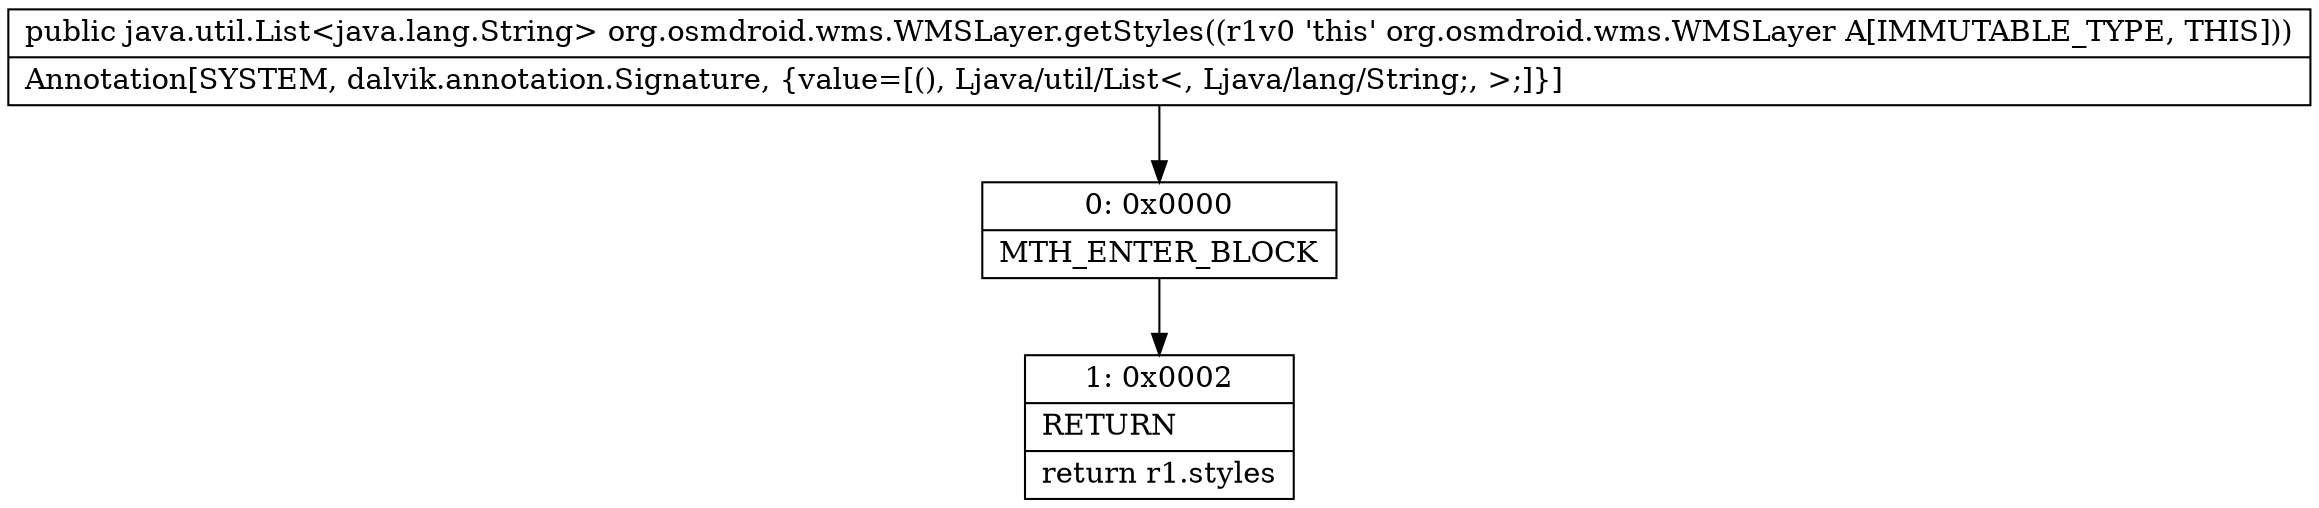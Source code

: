 digraph "CFG fororg.osmdroid.wms.WMSLayer.getStyles()Ljava\/util\/List;" {
Node_0 [shape=record,label="{0\:\ 0x0000|MTH_ENTER_BLOCK\l}"];
Node_1 [shape=record,label="{1\:\ 0x0002|RETURN\l|return r1.styles\l}"];
MethodNode[shape=record,label="{public java.util.List\<java.lang.String\> org.osmdroid.wms.WMSLayer.getStyles((r1v0 'this' org.osmdroid.wms.WMSLayer A[IMMUTABLE_TYPE, THIS]))  | Annotation[SYSTEM, dalvik.annotation.Signature, \{value=[(), Ljava\/util\/List\<, Ljava\/lang\/String;, \>;]\}]\l}"];
MethodNode -> Node_0;
Node_0 -> Node_1;
}

